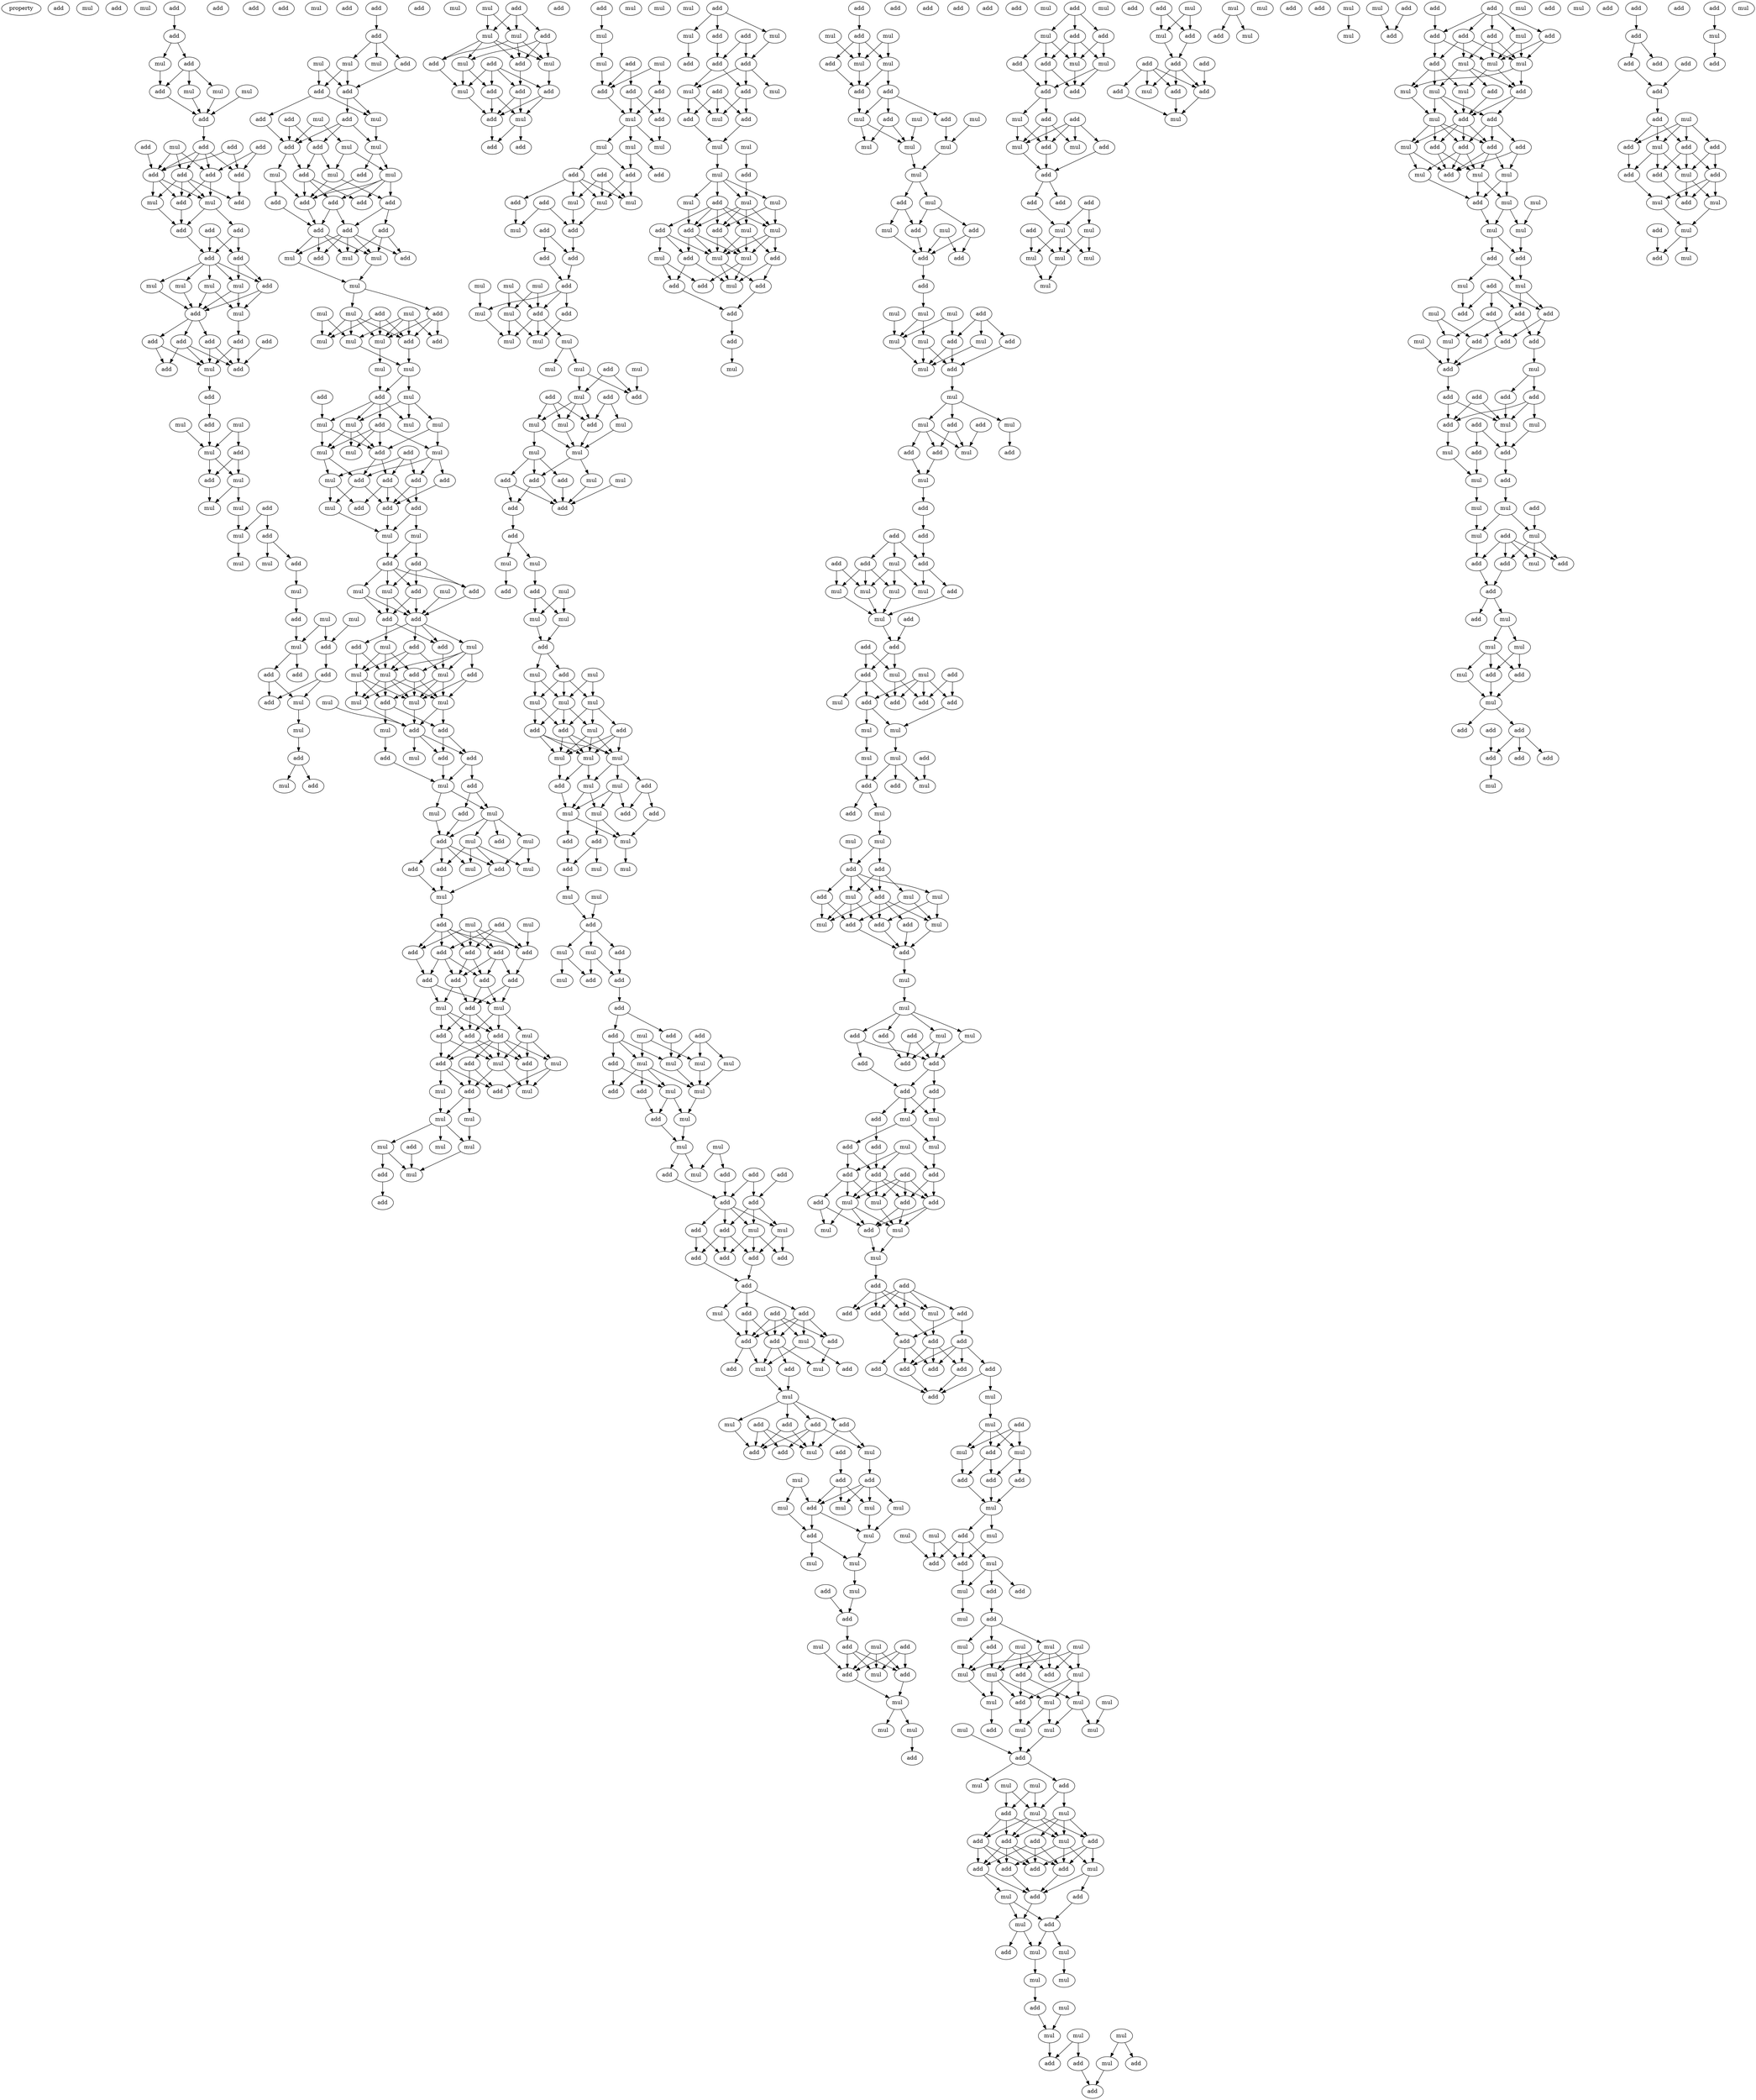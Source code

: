 digraph {
    node [fontcolor=black]
    property [mul=2,lf=1.1]
    0 [ label = add ];
    1 [ label = mul ];
    2 [ label = add ];
    3 [ label = mul ];
    4 [ label = add ];
    5 [ label = add ];
    6 [ label = mul ];
    7 [ label = add ];
    8 [ label = mul ];
    9 [ label = mul ];
    10 [ label = add ];
    11 [ label = mul ];
    12 [ label = add ];
    13 [ label = add ];
    14 [ label = add ];
    15 [ label = add ];
    16 [ label = mul ];
    17 [ label = add ];
    18 [ label = add ];
    19 [ label = add ];
    20 [ label = add ];
    21 [ label = add ];
    22 [ label = add ];
    23 [ label = mul ];
    24 [ label = add ];
    25 [ label = add ];
    26 [ label = mul ];
    27 [ label = add ];
    28 [ label = add ];
    29 [ label = add ];
    30 [ label = add ];
    31 [ label = add ];
    32 [ label = add ];
    33 [ label = mul ];
    34 [ label = mul ];
    35 [ label = mul ];
    36 [ label = add ];
    37 [ label = mul ];
    38 [ label = add ];
    39 [ label = mul ];
    40 [ label = add ];
    41 [ label = add ];
    42 [ label = add ];
    43 [ label = add ];
    44 [ label = add ];
    45 [ label = add ];
    46 [ label = mul ];
    47 [ label = add ];
    48 [ label = add ];
    49 [ label = mul ];
    50 [ label = add ];
    51 [ label = mul ];
    52 [ label = add ];
    53 [ label = add ];
    54 [ label = mul ];
    55 [ label = add ];
    56 [ label = mul ];
    57 [ label = mul ];
    58 [ label = mul ];
    59 [ label = add ];
    60 [ label = add ];
    61 [ label = mul ];
    62 [ label = mul ];
    63 [ label = add ];
    64 [ label = mul ];
    65 [ label = mul ];
    66 [ label = mul ];
    67 [ label = mul ];
    68 [ label = add ];
    69 [ label = add ];
    70 [ label = mul ];
    71 [ label = add ];
    72 [ label = add ];
    73 [ label = add ];
    74 [ label = add ];
    75 [ label = mul ];
    76 [ label = mul ];
    77 [ label = mul ];
    78 [ label = add ];
    79 [ label = add ];
    80 [ label = mul ];
    81 [ label = add ];
    82 [ label = add ];
    83 [ label = add ];
    84 [ label = add ];
    85 [ label = mul ];
    86 [ label = add ];
    87 [ label = mul ];
    88 [ label = mul ];
    89 [ label = add ];
    90 [ label = add ];
    91 [ label = add ];
    92 [ label = mul ];
    93 [ label = mul ];
    94 [ label = add ];
    95 [ label = add ];
    96 [ label = mul ];
    97 [ label = add ];
    98 [ label = mul ];
    99 [ label = add ];
    100 [ label = mul ];
    101 [ label = mul ];
    102 [ label = add ];
    103 [ label = mul ];
    104 [ label = add ];
    105 [ label = add ];
    106 [ label = add ];
    107 [ label = add ];
    108 [ label = add ];
    109 [ label = add ];
    110 [ label = add ];
    111 [ label = add ];
    112 [ label = add ];
    113 [ label = mul ];
    114 [ label = add ];
    115 [ label = mul ];
    116 [ label = add ];
    117 [ label = mul ];
    118 [ label = mul ];
    119 [ label = add ];
    120 [ label = mul ];
    121 [ label = mul ];
    122 [ label = add ];
    123 [ label = mul ];
    124 [ label = mul ];
    125 [ label = mul ];
    126 [ label = add ];
    127 [ label = mul ];
    128 [ label = add ];
    129 [ label = mul ];
    130 [ label = mul ];
    131 [ label = mul ];
    132 [ label = add ];
    133 [ label = add ];
    134 [ label = mul ];
    135 [ label = add ];
    136 [ label = mul ];
    137 [ label = mul ];
    138 [ label = mul ];
    139 [ label = mul ];
    140 [ label = add ];
    141 [ label = mul ];
    142 [ label = add ];
    143 [ label = mul ];
    144 [ label = add ];
    145 [ label = add ];
    146 [ label = add ];
    147 [ label = add ];
    148 [ label = mul ];
    149 [ label = add ];
    150 [ label = add ];
    151 [ label = mul ];
    152 [ label = add ];
    153 [ label = mul ];
    154 [ label = mul ];
    155 [ label = add ];
    156 [ label = add ];
    157 [ label = mul ];
    158 [ label = mul ];
    159 [ label = add ];
    160 [ label = add ];
    161 [ label = mul ];
    162 [ label = add ];
    163 [ label = add ];
    164 [ label = mul ];
    165 [ label = add ];
    166 [ label = mul ];
    167 [ label = add ];
    168 [ label = add ];
    169 [ label = mul ];
    170 [ label = mul ];
    171 [ label = add ];
    172 [ label = add ];
    173 [ label = mul ];
    174 [ label = mul ];
    175 [ label = mul ];
    176 [ label = mul ];
    177 [ label = add ];
    178 [ label = mul ];
    179 [ label = mul ];
    180 [ label = add ];
    181 [ label = add ];
    182 [ label = add ];
    183 [ label = mul ];
    184 [ label = add ];
    185 [ label = add ];
    186 [ label = mul ];
    187 [ label = add ];
    188 [ label = add ];
    189 [ label = mul ];
    190 [ label = mul ];
    191 [ label = mul ];
    192 [ label = add ];
    193 [ label = add ];
    194 [ label = mul ];
    195 [ label = add ];
    196 [ label = mul ];
    197 [ label = add ];
    198 [ label = mul ];
    199 [ label = add ];
    200 [ label = mul ];
    201 [ label = mul ];
    202 [ label = add ];
    203 [ label = add ];
    204 [ label = mul ];
    205 [ label = add ];
    206 [ label = add ];
    207 [ label = add ];
    208 [ label = add ];
    209 [ label = add ];
    210 [ label = add ];
    211 [ label = add ];
    212 [ label = add ];
    213 [ label = add ];
    214 [ label = mul ];
    215 [ label = add ];
    216 [ label = mul ];
    217 [ label = add ];
    218 [ label = add ];
    219 [ label = add ];
    220 [ label = mul ];
    221 [ label = mul ];
    222 [ label = mul ];
    223 [ label = add ];
    224 [ label = add ];
    225 [ label = add ];
    226 [ label = mul ];
    227 [ label = add ];
    228 [ label = mul ];
    229 [ label = add ];
    230 [ label = mul ];
    231 [ label = mul ];
    232 [ label = mul ];
    233 [ label = add ];
    234 [ label = mul ];
    235 [ label = mul ];
    236 [ label = mul ];
    237 [ label = add ];
    238 [ label = add ];
    239 [ label = mul ];
    240 [ label = mul ];
    241 [ label = add ];
    242 [ label = add ];
    243 [ label = mul ];
    244 [ label = add ];
    245 [ label = mul ];
    246 [ label = add ];
    247 [ label = add ];
    248 [ label = add ];
    249 [ label = mul ];
    250 [ label = mul ];
    251 [ label = add ];
    252 [ label = add ];
    253 [ label = add ];
    254 [ label = mul ];
    255 [ label = mul ];
    256 [ label = add ];
    257 [ label = add ];
    258 [ label = add ];
    259 [ label = add ];
    260 [ label = mul ];
    261 [ label = add ];
    262 [ label = mul ];
    263 [ label = mul ];
    264 [ label = add ];
    265 [ label = add ];
    266 [ label = add ];
    267 [ label = mul ];
    268 [ label = add ];
    269 [ label = mul ];
    270 [ label = mul ];
    271 [ label = mul ];
    272 [ label = add ];
    273 [ label = add ];
    274 [ label = add ];
    275 [ label = add ];
    276 [ label = mul ];
    277 [ label = add ];
    278 [ label = add ];
    279 [ label = mul ];
    280 [ label = mul ];
    281 [ label = add ];
    282 [ label = add ];
    283 [ label = mul ];
    284 [ label = add ];
    285 [ label = add ];
    286 [ label = mul ];
    287 [ label = mul ];
    288 [ label = mul ];
    289 [ label = add ];
    290 [ label = mul ];
    291 [ label = mul ];
    292 [ label = add ];
    293 [ label = add ];
    294 [ label = mul ];
    295 [ label = mul ];
    296 [ label = mul ];
    297 [ label = mul ];
    298 [ label = add ];
    299 [ label = mul ];
    300 [ label = mul ];
    301 [ label = mul ];
    302 [ label = add ];
    303 [ label = add ];
    304 [ label = add ];
    305 [ label = mul ];
    306 [ label = add ];
    307 [ label = mul ];
    308 [ label = mul ];
    309 [ label = mul ];
    310 [ label = mul ];
    311 [ label = add ];
    312 [ label = mul ];
    313 [ label = mul ];
    314 [ label = add ];
    315 [ label = add ];
    316 [ label = add ];
    317 [ label = add ];
    318 [ label = add ];
    319 [ label = mul ];
    320 [ label = mul ];
    321 [ label = mul ];
    322 [ label = mul ];
    323 [ label = add ];
    324 [ label = add ];
    325 [ label = mul ];
    326 [ label = mul ];
    327 [ label = add ];
    328 [ label = add ];
    329 [ label = mul ];
    330 [ label = mul ];
    331 [ label = mul ];
    332 [ label = mul ];
    333 [ label = mul ];
    334 [ label = add ];
    335 [ label = add ];
    336 [ label = mul ];
    337 [ label = add ];
    338 [ label = mul ];
    339 [ label = mul ];
    340 [ label = mul ];
    341 [ label = add ];
    342 [ label = mul ];
    343 [ label = mul ];
    344 [ label = add ];
    345 [ label = mul ];
    346 [ label = add ];
    347 [ label = add ];
    348 [ label = mul ];
    349 [ label = add ];
    350 [ label = add ];
    351 [ label = mul ];
    352 [ label = mul ];
    353 [ label = add ];
    354 [ label = mul ];
    355 [ label = mul ];
    356 [ label = mul ];
    357 [ label = add ];
    358 [ label = mul ];
    359 [ label = add ];
    360 [ label = mul ];
    361 [ label = add ];
    362 [ label = add ];
    363 [ label = mul ];
    364 [ label = add ];
    365 [ label = mul ];
    366 [ label = add ];
    367 [ label = add ];
    368 [ label = add ];
    369 [ label = mul ];
    370 [ label = add ];
    371 [ label = mul ];
    372 [ label = mul ];
    373 [ label = mul ];
    374 [ label = add ];
    375 [ label = mul ];
    376 [ label = mul ];
    377 [ label = add ];
    378 [ label = add ];
    379 [ label = mul ];
    380 [ label = mul ];
    381 [ label = mul ];
    382 [ label = add ];
    383 [ label = mul ];
    384 [ label = add ];
    385 [ label = add ];
    386 [ label = add ];
    387 [ label = add ];
    388 [ label = add ];
    389 [ label = add ];
    390 [ label = mul ];
    391 [ label = mul ];
    392 [ label = add ];
    393 [ label = add ];
    394 [ label = add ];
    395 [ label = add ];
    396 [ label = add ];
    397 [ label = add ];
    398 [ label = add ];
    399 [ label = add ];
    400 [ label = mul ];
    401 [ label = add ];
    402 [ label = mul ];
    403 [ label = add ];
    404 [ label = add ];
    405 [ label = add ];
    406 [ label = add ];
    407 [ label = add ];
    408 [ label = mul ];
    409 [ label = mul ];
    410 [ label = add ];
    411 [ label = mul ];
    412 [ label = mul ];
    413 [ label = add ];
    414 [ label = add ];
    415 [ label = add ];
    416 [ label = add ];
    417 [ label = add ];
    418 [ label = mul ];
    419 [ label = mul ];
    420 [ label = add ];
    421 [ label = add ];
    422 [ label = add ];
    423 [ label = add ];
    424 [ label = mul ];
    425 [ label = mul ];
    426 [ label = mul ];
    427 [ label = add ];
    428 [ label = mul ];
    429 [ label = mul ];
    430 [ label = add ];
    431 [ label = mul ];
    432 [ label = mul ];
    433 [ label = mul ];
    434 [ label = add ];
    435 [ label = mul ];
    436 [ label = mul ];
    437 [ label = add ];
    438 [ label = mul ];
    439 [ label = mul ];
    440 [ label = add ];
    441 [ label = add ];
    442 [ label = add ];
    443 [ label = mul ];
    444 [ label = add ];
    445 [ label = mul ];
    446 [ label = mul ];
    447 [ label = mul ];
    448 [ label = mul ];
    449 [ label = add ];
    450 [ label = add ];
    451 [ label = add ];
    452 [ label = mul ];
    453 [ label = mul ];
    454 [ label = add ];
    455 [ label = add ];
    456 [ label = add ];
    457 [ label = add ];
    458 [ label = mul ];
    459 [ label = add ];
    460 [ label = add ];
    461 [ label = mul ];
    462 [ label = mul ];
    463 [ label = add ];
    464 [ label = add ];
    465 [ label = mul ];
    466 [ label = mul ];
    467 [ label = mul ];
    468 [ label = add ];
    469 [ label = mul ];
    470 [ label = add ];
    471 [ label = mul ];
    472 [ label = mul ];
    473 [ label = add ];
    474 [ label = add ];
    475 [ label = add ];
    476 [ label = mul ];
    477 [ label = mul ];
    478 [ label = add ];
    479 [ label = add ];
    480 [ label = mul ];
    481 [ label = mul ];
    482 [ label = mul ];
    483 [ label = add ];
    484 [ label = add ];
    485 [ label = add ];
    486 [ label = mul ];
    487 [ label = add ];
    488 [ label = add ];
    489 [ label = add ];
    490 [ label = mul ];
    491 [ label = mul ];
    492 [ label = add ];
    493 [ label = mul ];
    494 [ label = mul ];
    495 [ label = add ];
    496 [ label = mul ];
    497 [ label = add ];
    498 [ label = add ];
    499 [ label = mul ];
    500 [ label = add ];
    501 [ label = mul ];
    502 [ label = add ];
    503 [ label = mul ];
    504 [ label = mul ];
    505 [ label = mul ];
    506 [ label = mul ];
    507 [ label = mul ];
    508 [ label = add ];
    509 [ label = mul ];
    510 [ label = add ];
    511 [ label = mul ];
    512 [ label = mul ];
    513 [ label = add ];
    514 [ label = add ];
    515 [ label = add ];
    516 [ label = add ];
    517 [ label = mul ];
    518 [ label = mul ];
    519 [ label = add ];
    520 [ label = mul ];
    521 [ label = add ];
    522 [ label = mul ];
    523 [ label = add ];
    524 [ label = mul ];
    525 [ label = mul ];
    526 [ label = add ];
    527 [ label = mul ];
    528 [ label = mul ];
    529 [ label = add ];
    530 [ label = mul ];
    531 [ label = mul ];
    532 [ label = add ];
    533 [ label = mul ];
    534 [ label = add ];
    535 [ label = add ];
    536 [ label = add ];
    537 [ label = mul ];
    538 [ label = add ];
    539 [ label = add ];
    540 [ label = add ];
    541 [ label = add ];
    542 [ label = add ];
    543 [ label = add ];
    544 [ label = mul ];
    545 [ label = add ];
    546 [ label = mul ];
    547 [ label = mul ];
    548 [ label = mul ];
    549 [ label = mul ];
    550 [ label = add ];
    551 [ label = mul ];
    552 [ label = add ];
    553 [ label = add ];
    554 [ label = add ];
    555 [ label = mul ];
    556 [ label = add ];
    557 [ label = mul ];
    558 [ label = mul ];
    559 [ label = add ];
    560 [ label = add ];
    561 [ label = add ];
    562 [ label = add ];
    563 [ label = mul ];
    564 [ label = mul ];
    565 [ label = add ];
    566 [ label = mul ];
    567 [ label = mul ];
    568 [ label = add ];
    569 [ label = add ];
    570 [ label = mul ];
    571 [ label = add ];
    572 [ label = add ];
    573 [ label = mul ];
    574 [ label = mul ];
    575 [ label = mul ];
    576 [ label = add ];
    577 [ label = add ];
    578 [ label = mul ];
    579 [ label = add ];
    580 [ label = add ];
    581 [ label = mul ];
    582 [ label = mul ];
    583 [ label = add ];
    584 [ label = add ];
    585 [ label = mul ];
    586 [ label = mul ];
    587 [ label = add ];
    588 [ label = add ];
    589 [ label = mul ];
    590 [ label = add ];
    591 [ label = mul ];
    592 [ label = add ];
    593 [ label = mul ];
    594 [ label = add ];
    595 [ label = add ];
    596 [ label = mul ];
    597 [ label = add ];
    598 [ label = add ];
    599 [ label = add ];
    600 [ label = add ];
    601 [ label = add ];
    602 [ label = add ];
    603 [ label = mul ];
    604 [ label = mul ];
    605 [ label = add ];
    606 [ label = mul ];
    607 [ label = add ];
    608 [ label = mul ];
    609 [ label = add ];
    610 [ label = add ];
    611 [ label = add ];
    612 [ label = add ];
    613 [ label = add ];
    614 [ label = add ];
    615 [ label = mul ];
    616 [ label = add ];
    617 [ label = mul ];
    618 [ label = mul ];
    619 [ label = mul ];
    620 [ label = add ];
    621 [ label = add ];
    622 [ label = add ];
    623 [ label = add ];
    624 [ label = mul ];
    625 [ label = add ];
    626 [ label = add ];
    627 [ label = add ];
    628 [ label = mul ];
    629 [ label = add ];
    630 [ label = add ];
    631 [ label = add ];
    632 [ label = add ];
    633 [ label = add ];
    634 [ label = add ];
    635 [ label = add ];
    636 [ label = add ];
    637 [ label = add ];
    638 [ label = add ];
    639 [ label = add ];
    640 [ label = mul ];
    641 [ label = add ];
    642 [ label = add ];
    643 [ label = mul ];
    644 [ label = add ];
    645 [ label = mul ];
    646 [ label = mul ];
    647 [ label = add ];
    648 [ label = add ];
    649 [ label = add ];
    650 [ label = mul ];
    651 [ label = mul ];
    652 [ label = mul ];
    653 [ label = add ];
    654 [ label = mul ];
    655 [ label = mul ];
    656 [ label = add ];
    657 [ label = add ];
    658 [ label = add ];
    659 [ label = add ];
    660 [ label = mul ];
    661 [ label = mul ];
    662 [ label = add ];
    663 [ label = mul ];
    664 [ label = mul ];
    665 [ label = mul ];
    666 [ label = mul ];
    667 [ label = add ];
    668 [ label = add ];
    669 [ label = mul ];
    670 [ label = mul ];
    671 [ label = mul ];
    672 [ label = add ];
    673 [ label = add ];
    674 [ label = mul ];
    675 [ label = mul ];
    676 [ label = mul ];
    677 [ label = mul ];
    678 [ label = mul ];
    679 [ label = mul ];
    680 [ label = add ];
    681 [ label = mul ];
    682 [ label = mul ];
    683 [ label = add ];
    684 [ label = mul ];
    685 [ label = mul ];
    686 [ label = mul ];
    687 [ label = add ];
    688 [ label = add ];
    689 [ label = mul ];
    690 [ label = mul ];
    691 [ label = add ];
    692 [ label = add ];
    693 [ label = add ];
    694 [ label = mul ];
    695 [ label = add ];
    696 [ label = add ];
    697 [ label = add ];
    698 [ label = add ];
    699 [ label = add ];
    700 [ label = mul ];
    701 [ label = add ];
    702 [ label = add ];
    703 [ label = mul ];
    704 [ label = add ];
    705 [ label = mul ];
    706 [ label = add ];
    707 [ label = mul ];
    708 [ label = mul ];
    709 [ label = mul ];
    710 [ label = mul ];
    711 [ label = mul ];
    712 [ label = mul ];
    713 [ label = add ];
    714 [ label = mul ];
    715 [ label = mul ];
    716 [ label = mul ];
    717 [ label = add ];
    718 [ label = add ];
    719 [ label = mul ];
    720 [ label = add ];
    721 [ label = add ];
    722 [ label = add ];
    723 [ label = add ];
    724 [ label = add ];
    725 [ label = mul ];
    726 [ label = add ];
    727 [ label = mul ];
    728 [ label = mul ];
    729 [ label = add ];
    730 [ label = add ];
    731 [ label = add ];
    732 [ label = add ];
    733 [ label = mul ];
    734 [ label = add ];
    735 [ label = add ];
    736 [ label = mul ];
    737 [ label = add ];
    738 [ label = mul ];
    739 [ label = add ];
    740 [ label = add ];
    741 [ label = add ];
    742 [ label = add ];
    743 [ label = mul ];
    744 [ label = add ];
    745 [ label = add ];
    746 [ label = mul ];
    747 [ label = mul ];
    748 [ label = mul ];
    749 [ label = mul ];
    750 [ label = mul ];
    751 [ label = mul ];
    752 [ label = add ];
    753 [ label = mul ];
    754 [ label = mul ];
    755 [ label = add ];
    756 [ label = add ];
    757 [ label = add ];
    758 [ label = add ];
    759 [ label = add ];
    760 [ label = add ];
    761 [ label = add ];
    762 [ label = mul ];
    763 [ label = mul ];
    764 [ label = mul ];
    765 [ label = add ];
    766 [ label = mul ];
    767 [ label = add ];
    768 [ label = mul ];
    769 [ label = add ];
    770 [ label = mul ];
    771 [ label = mul ];
    772 [ label = add ];
    773 [ label = mul ];
    774 [ label = add ];
    775 [ label = add ];
    776 [ label = add ];
    777 [ label = add ];
    778 [ label = add ];
    779 [ label = mul ];
    780 [ label = add ];
    781 [ label = add ];
    782 [ label = mul ];
    783 [ label = add ];
    784 [ label = mul ];
    785 [ label = mul ];
    786 [ label = mul ];
    787 [ label = add ];
    788 [ label = add ];
    789 [ label = mul ];
    790 [ label = mul ];
    791 [ label = add ];
    792 [ label = mul ];
    793 [ label = add ];
    794 [ label = add ];
    795 [ label = add ];
    796 [ label = add ];
    797 [ label = add ];
    798 [ label = mul ];
    799 [ label = mul ];
    800 [ label = mul ];
    801 [ label = add ];
    802 [ label = mul ];
    803 [ label = mul ];
    804 [ label = add ];
    805 [ label = mul ];
    806 [ label = mul ];
    807 [ label = mul ];
    808 [ label = add ];
    809 [ label = add ];
    810 [ label = mul ];
    811 [ label = add ];
    812 [ label = mul ];
    813 [ label = add ];
    814 [ label = add ];
    815 [ label = add ];
    816 [ label = add ];
    817 [ label = mul ];
    818 [ label = mul ];
    819 [ label = add ];
    820 [ label = add ];
    821 [ label = mul ];
    822 [ label = add ];
    823 [ label = mul ];
    824 [ label = add ];
    825 [ label = add ];
    826 [ label = add ];
    827 [ label = add ];
    828 [ label = add ];
    829 [ label = mul ];
    830 [ label = mul ];
    831 [ label = mul ];
    832 [ label = add ];
    833 [ label = add ];
    834 [ label = mul ];
    835 [ label = add ];
    836 [ label = add ];
    837 [ label = mul ];
    838 [ label = add ];
    839 [ label = add ];
    840 [ label = mul ];
    841 [ label = mul ];
    842 [ label = mul ];
    843 [ label = add ];
    844 [ label = mul ];
    845 [ label = add ];
    846 [ label = add ];
    847 [ label = mul ];
    848 [ label = add ];
    849 [ label = add ];
    850 [ label = add ];
    851 [ label = mul ];
    852 [ label = mul ];
    853 [ label = mul ];
    854 [ label = add ];
    855 [ label = mul ];
    856 [ label = add ];
    857 [ label = mul ];
    858 [ label = add ];
    859 [ label = add ];
    860 [ label = add ];
    861 [ label = mul ];
    862 [ label = add ];
    863 [ label = add ];
    864 [ label = add ];
    865 [ label = add ];
    866 [ label = mul ];
    867 [ label = add ];
    868 [ label = add ];
    869 [ label = add ];
    870 [ label = add ];
    871 [ label = add ];
    872 [ label = add ];
    873 [ label = add ];
    874 [ label = add ];
    875 [ label = add ];
    876 [ label = mul ];
    877 [ label = add ];
    878 [ label = add ];
    879 [ label = mul ];
    880 [ label = add ];
    881 [ label = add ];
    882 [ label = mul ];
    883 [ label = add ];
    884 [ label = add ];
    885 [ label = mul ];
    886 [ label = add ];
    887 [ label = mul ];
    888 [ label = mul ];
    889 [ label = add ];
    890 [ label = add ];
    891 [ label = add ];
    892 [ label = mul ];
    893 [ label = mul ];
    894 [ label = add ];
    895 [ label = mul ];
    4 -> 5 [ name = 0 ];
    5 -> 6 [ name = 1 ];
    5 -> 7 [ name = 2 ];
    6 -> 10 [ name = 3 ];
    7 -> 8 [ name = 4 ];
    7 -> 9 [ name = 5 ];
    7 -> 10 [ name = 6 ];
    8 -> 13 [ name = 7 ];
    9 -> 13 [ name = 8 ];
    10 -> 13 [ name = 9 ];
    11 -> 13 [ name = 10 ];
    13 -> 15 [ name = 11 ];
    14 -> 19 [ name = 12 ];
    15 -> 19 [ name = 13 ];
    15 -> 20 [ name = 14 ];
    15 -> 21 [ name = 15 ];
    15 -> 22 [ name = 16 ];
    16 -> 19 [ name = 17 ];
    16 -> 21 [ name = 18 ];
    16 -> 22 [ name = 19 ];
    17 -> 19 [ name = 20 ];
    17 -> 20 [ name = 21 ];
    18 -> 20 [ name = 22 ];
    18 -> 22 [ name = 23 ];
    19 -> 23 [ name = 24 ];
    19 -> 25 [ name = 25 ];
    19 -> 26 [ name = 26 ];
    20 -> 24 [ name = 27 ];
    21 -> 23 [ name = 28 ];
    21 -> 24 [ name = 29 ];
    21 -> 25 [ name = 30 ];
    21 -> 26 [ name = 31 ];
    22 -> 23 [ name = 32 ];
    22 -> 25 [ name = 33 ];
    23 -> 29 [ name = 34 ];
    23 -> 30 [ name = 35 ];
    25 -> 29 [ name = 36 ];
    26 -> 29 [ name = 37 ];
    27 -> 31 [ name = 38 ];
    27 -> 32 [ name = 39 ];
    29 -> 31 [ name = 40 ];
    30 -> 31 [ name = 41 ];
    30 -> 32 [ name = 42 ];
    31 -> 33 [ name = 43 ];
    31 -> 34 [ name = 44 ];
    31 -> 35 [ name = 45 ];
    31 -> 36 [ name = 46 ];
    31 -> 37 [ name = 47 ];
    32 -> 35 [ name = 48 ];
    32 -> 36 [ name = 49 ];
    33 -> 38 [ name = 50 ];
    34 -> 38 [ name = 51 ];
    35 -> 38 [ name = 52 ];
    35 -> 39 [ name = 53 ];
    36 -> 38 [ name = 54 ];
    36 -> 39 [ name = 55 ];
    37 -> 38 [ name = 56 ];
    37 -> 39 [ name = 57 ];
    38 -> 42 [ name = 58 ];
    38 -> 43 [ name = 59 ];
    38 -> 44 [ name = 60 ];
    39 -> 40 [ name = 61 ];
    40 -> 45 [ name = 62 ];
    40 -> 46 [ name = 63 ];
    41 -> 45 [ name = 64 ];
    42 -> 46 [ name = 65 ];
    42 -> 47 [ name = 66 ];
    43 -> 45 [ name = 67 ];
    43 -> 46 [ name = 68 ];
    44 -> 45 [ name = 69 ];
    44 -> 46 [ name = 70 ];
    44 -> 47 [ name = 71 ];
    46 -> 48 [ name = 72 ];
    48 -> 50 [ name = 73 ];
    49 -> 54 [ name = 74 ];
    50 -> 54 [ name = 75 ];
    51 -> 53 [ name = 76 ];
    51 -> 54 [ name = 77 ];
    53 -> 55 [ name = 78 ];
    53 -> 56 [ name = 79 ];
    54 -> 55 [ name = 80 ];
    54 -> 56 [ name = 81 ];
    55 -> 58 [ name = 82 ];
    56 -> 57 [ name = 83 ];
    56 -> 58 [ name = 84 ];
    57 -> 61 [ name = 85 ];
    59 -> 60 [ name = 86 ];
    59 -> 61 [ name = 87 ];
    60 -> 63 [ name = 88 ];
    60 -> 64 [ name = 89 ];
    61 -> 62 [ name = 90 ];
    63 -> 65 [ name = 91 ];
    65 -> 68 [ name = 92 ];
    66 -> 69 [ name = 93 ];
    67 -> 69 [ name = 94 ];
    67 -> 70 [ name = 95 ];
    68 -> 70 [ name = 96 ];
    69 -> 71 [ name = 97 ];
    70 -> 72 [ name = 98 ];
    70 -> 73 [ name = 99 ];
    71 -> 74 [ name = 100 ];
    71 -> 75 [ name = 101 ];
    73 -> 74 [ name = 102 ];
    73 -> 75 [ name = 103 ];
    75 -> 77 [ name = 104 ];
    77 -> 78 [ name = 105 ];
    78 -> 80 [ name = 106 ];
    78 -> 81 [ name = 107 ];
    82 -> 84 [ name = 108 ];
    84 -> 85 [ name = 109 ];
    84 -> 86 [ name = 110 ];
    84 -> 88 [ name = 111 ];
    85 -> 89 [ name = 112 ];
    85 -> 90 [ name = 113 ];
    86 -> 89 [ name = 114 ];
    87 -> 89 [ name = 115 ];
    87 -> 90 [ name = 116 ];
    89 -> 93 [ name = 117 ];
    89 -> 95 [ name = 118 ];
    90 -> 91 [ name = 119 ];
    90 -> 93 [ name = 120 ];
    91 -> 97 [ name = 121 ];
    92 -> 97 [ name = 122 ];
    92 -> 98 [ name = 123 ];
    93 -> 96 [ name = 124 ];
    94 -> 97 [ name = 125 ];
    94 -> 99 [ name = 126 ];
    95 -> 96 [ name = 127 ];
    95 -> 97 [ name = 128 ];
    95 -> 99 [ name = 129 ];
    96 -> 102 [ name = 130 ];
    96 -> 103 [ name = 131 ];
    97 -> 101 [ name = 132 ];
    97 -> 104 [ name = 133 ];
    98 -> 100 [ name = 134 ];
    98 -> 103 [ name = 135 ];
    99 -> 100 [ name = 136 ];
    99 -> 104 [ name = 137 ];
    100 -> 105 [ name = 138 ];
    100 -> 109 [ name = 139 ];
    101 -> 105 [ name = 140 ];
    101 -> 108 [ name = 141 ];
    102 -> 105 [ name = 142 ];
    103 -> 105 [ name = 143 ];
    103 -> 106 [ name = 144 ];
    103 -> 107 [ name = 145 ];
    103 -> 109 [ name = 146 ];
    104 -> 105 [ name = 147 ];
    104 -> 106 [ name = 148 ];
    104 -> 107 [ name = 149 ];
    105 -> 110 [ name = 150 ];
    106 -> 110 [ name = 151 ];
    106 -> 111 [ name = 152 ];
    108 -> 110 [ name = 153 ];
    109 -> 111 [ name = 154 ];
    109 -> 112 [ name = 155 ];
    110 -> 113 [ name = 156 ];
    110 -> 114 [ name = 157 ];
    110 -> 115 [ name = 158 ];
    110 -> 117 [ name = 159 ];
    111 -> 113 [ name = 160 ];
    111 -> 114 [ name = 161 ];
    111 -> 115 [ name = 162 ];
    111 -> 116 [ name = 163 ];
    111 -> 117 [ name = 164 ];
    112 -> 113 [ name = 165 ];
    112 -> 115 [ name = 166 ];
    112 -> 116 [ name = 167 ];
    115 -> 118 [ name = 168 ];
    117 -> 118 [ name = 169 ];
    118 -> 119 [ name = 170 ];
    118 -> 121 [ name = 171 ];
    119 -> 124 [ name = 172 ];
    119 -> 126 [ name = 173 ];
    119 -> 128 [ name = 174 ];
    120 -> 124 [ name = 175 ];
    120 -> 126 [ name = 176 ];
    120 -> 127 [ name = 177 ];
    120 -> 128 [ name = 178 ];
    121 -> 124 [ name = 179 ];
    121 -> 125 [ name = 180 ];
    121 -> 126 [ name = 181 ];
    121 -> 127 [ name = 182 ];
    122 -> 124 [ name = 183 ];
    122 -> 125 [ name = 184 ];
    122 -> 126 [ name = 185 ];
    123 -> 125 [ name = 186 ];
    123 -> 127 [ name = 187 ];
    124 -> 130 [ name = 188 ];
    126 -> 129 [ name = 189 ];
    127 -> 129 [ name = 190 ];
    129 -> 131 [ name = 191 ];
    129 -> 132 [ name = 192 ];
    130 -> 132 [ name = 193 ];
    131 -> 134 [ name = 194 ];
    131 -> 136 [ name = 195 ];
    131 -> 137 [ name = 196 ];
    132 -> 134 [ name = 197 ];
    132 -> 135 [ name = 198 ];
    132 -> 136 [ name = 199 ];
    132 -> 138 [ name = 200 ];
    133 -> 138 [ name = 201 ];
    134 -> 139 [ name = 202 ];
    134 -> 140 [ name = 203 ];
    134 -> 141 [ name = 204 ];
    135 -> 139 [ name = 205 ];
    135 -> 140 [ name = 206 ];
    135 -> 141 [ name = 207 ];
    135 -> 143 [ name = 208 ];
    137 -> 140 [ name = 209 ];
    137 -> 143 [ name = 210 ];
    138 -> 140 [ name = 211 ];
    138 -> 141 [ name = 212 ];
    140 -> 145 [ name = 213 ];
    140 -> 147 [ name = 214 ];
    141 -> 145 [ name = 215 ];
    141 -> 148 [ name = 216 ];
    142 -> 144 [ name = 217 ];
    142 -> 147 [ name = 218 ];
    142 -> 148 [ name = 219 ];
    143 -> 144 [ name = 220 ];
    143 -> 145 [ name = 221 ];
    143 -> 146 [ name = 222 ];
    144 -> 149 [ name = 223 ];
    144 -> 150 [ name = 224 ];
    145 -> 150 [ name = 225 ];
    145 -> 151 [ name = 226 ];
    146 -> 150 [ name = 227 ];
    147 -> 149 [ name = 228 ];
    147 -> 150 [ name = 229 ];
    147 -> 152 [ name = 230 ];
    148 -> 151 [ name = 231 ];
    148 -> 152 [ name = 232 ];
    149 -> 153 [ name = 233 ];
    149 -> 154 [ name = 234 ];
    150 -> 154 [ name = 235 ];
    151 -> 154 [ name = 236 ];
    153 -> 155 [ name = 237 ];
    153 -> 156 [ name = 238 ];
    154 -> 156 [ name = 239 ];
    155 -> 159 [ name = 240 ];
    155 -> 160 [ name = 241 ];
    155 -> 161 [ name = 242 ];
    156 -> 158 [ name = 243 ];
    156 -> 159 [ name = 244 ];
    156 -> 160 [ name = 245 ];
    156 -> 161 [ name = 246 ];
    157 -> 162 [ name = 247 ];
    158 -> 162 [ name = 248 ];
    158 -> 163 [ name = 249 ];
    159 -> 162 [ name = 250 ];
    160 -> 162 [ name = 251 ];
    160 -> 163 [ name = 252 ];
    161 -> 162 [ name = 253 ];
    161 -> 163 [ name = 254 ];
    162 -> 164 [ name = 255 ];
    162 -> 165 [ name = 256 ];
    162 -> 167 [ name = 257 ];
    162 -> 168 [ name = 258 ];
    163 -> 166 [ name = 259 ];
    163 -> 168 [ name = 260 ];
    164 -> 170 [ name = 261 ];
    164 -> 171 [ name = 262 ];
    164 -> 172 [ name = 263 ];
    164 -> 173 [ name = 264 ];
    165 -> 169 [ name = 265 ];
    165 -> 170 [ name = 266 ];
    165 -> 173 [ name = 267 ];
    166 -> 169 [ name = 268 ];
    166 -> 171 [ name = 269 ];
    166 -> 173 [ name = 270 ];
    167 -> 169 [ name = 271 ];
    167 -> 173 [ name = 272 ];
    168 -> 170 [ name = 273 ];
    169 -> 175 [ name = 274 ];
    169 -> 176 [ name = 275 ];
    169 -> 177 [ name = 276 ];
    170 -> 175 [ name = 277 ];
    170 -> 177 [ name = 278 ];
    170 -> 178 [ name = 279 ];
    171 -> 175 [ name = 280 ];
    171 -> 176 [ name = 281 ];
    171 -> 178 [ name = 282 ];
    172 -> 175 [ name = 283 ];
    172 -> 178 [ name = 284 ];
    173 -> 175 [ name = 285 ];
    173 -> 176 [ name = 286 ];
    173 -> 177 [ name = 287 ];
    173 -> 178 [ name = 288 ];
    174 -> 180 [ name = 289 ];
    175 -> 180 [ name = 290 ];
    176 -> 180 [ name = 291 ];
    177 -> 179 [ name = 292 ];
    177 -> 181 [ name = 293 ];
    178 -> 180 [ name = 294 ];
    178 -> 181 [ name = 295 ];
    179 -> 185 [ name = 296 ];
    180 -> 182 [ name = 297 ];
    180 -> 183 [ name = 298 ];
    180 -> 184 [ name = 299 ];
    181 -> 182 [ name = 300 ];
    181 -> 184 [ name = 301 ];
    182 -> 186 [ name = 302 ];
    184 -> 186 [ name = 303 ];
    184 -> 187 [ name = 304 ];
    185 -> 186 [ name = 305 ];
    186 -> 189 [ name = 306 ];
    186 -> 190 [ name = 307 ];
    187 -> 188 [ name = 308 ];
    187 -> 189 [ name = 309 ];
    188 -> 192 [ name = 310 ];
    189 -> 191 [ name = 311 ];
    189 -> 192 [ name = 312 ];
    189 -> 193 [ name = 313 ];
    189 -> 194 [ name = 314 ];
    190 -> 192 [ name = 315 ];
    191 -> 198 [ name = 316 ];
    191 -> 199 [ name = 317 ];
    192 -> 195 [ name = 318 ];
    192 -> 196 [ name = 319 ];
    192 -> 197 [ name = 320 ];
    192 -> 199 [ name = 321 ];
    194 -> 195 [ name = 322 ];
    194 -> 196 [ name = 323 ];
    194 -> 198 [ name = 324 ];
    194 -> 199 [ name = 325 ];
    195 -> 200 [ name = 326 ];
    197 -> 200 [ name = 327 ];
    199 -> 200 [ name = 328 ];
    200 -> 202 [ name = 329 ];
    201 -> 209 [ name = 330 ];
    202 -> 205 [ name = 331 ];
    202 -> 206 [ name = 332 ];
    202 -> 207 [ name = 333 ];
    202 -> 208 [ name = 334 ];
    202 -> 209 [ name = 335 ];
    203 -> 205 [ name = 336 ];
    203 -> 207 [ name = 337 ];
    203 -> 209 [ name = 338 ];
    204 -> 205 [ name = 339 ];
    204 -> 206 [ name = 340 ];
    204 -> 208 [ name = 341 ];
    204 -> 209 [ name = 342 ];
    205 -> 211 [ name = 343 ];
    205 -> 213 [ name = 344 ];
    206 -> 210 [ name = 345 ];
    206 -> 211 [ name = 346 ];
    206 -> 213 [ name = 347 ];
    207 -> 211 [ name = 348 ];
    207 -> 212 [ name = 349 ];
    207 -> 213 [ name = 350 ];
    208 -> 212 [ name = 351 ];
    209 -> 210 [ name = 352 ];
    210 -> 214 [ name = 353 ];
    210 -> 215 [ name = 354 ];
    211 -> 215 [ name = 355 ];
    211 -> 216 [ name = 356 ];
    212 -> 214 [ name = 357 ];
    212 -> 216 [ name = 358 ];
    213 -> 214 [ name = 359 ];
    213 -> 215 [ name = 360 ];
    214 -> 217 [ name = 361 ];
    214 -> 219 [ name = 362 ];
    214 -> 220 [ name = 363 ];
    215 -> 217 [ name = 364 ];
    215 -> 218 [ name = 365 ];
    215 -> 219 [ name = 366 ];
    216 -> 217 [ name = 367 ];
    216 -> 218 [ name = 368 ];
    216 -> 219 [ name = 369 ];
    217 -> 221 [ name = 370 ];
    217 -> 223 [ name = 371 ];
    217 -> 225 [ name = 372 ];
    218 -> 221 [ name = 373 ];
    218 -> 225 [ name = 374 ];
    219 -> 221 [ name = 375 ];
    219 -> 222 [ name = 376 ];
    219 -> 223 [ name = 377 ];
    219 -> 224 [ name = 378 ];
    219 -> 225 [ name = 379 ];
    220 -> 221 [ name = 380 ];
    220 -> 222 [ name = 381 ];
    220 -> 223 [ name = 382 ];
    221 -> 226 [ name = 383 ];
    221 -> 227 [ name = 384 ];
    222 -> 226 [ name = 385 ];
    222 -> 229 [ name = 386 ];
    223 -> 226 [ name = 387 ];
    224 -> 227 [ name = 388 ];
    224 -> 229 [ name = 389 ];
    225 -> 227 [ name = 390 ];
    225 -> 228 [ name = 391 ];
    225 -> 229 [ name = 392 ];
    227 -> 230 [ name = 393 ];
    227 -> 231 [ name = 394 ];
    228 -> 230 [ name = 395 ];
    230 -> 232 [ name = 396 ];
    230 -> 234 [ name = 397 ];
    230 -> 235 [ name = 398 ];
    231 -> 235 [ name = 399 ];
    233 -> 236 [ name = 400 ];
    234 -> 236 [ name = 401 ];
    234 -> 237 [ name = 402 ];
    235 -> 236 [ name = 403 ];
    237 -> 238 [ name = 404 ];
    240 -> 243 [ name = 405 ];
    240 -> 245 [ name = 406 ];
    242 -> 243 [ name = 407 ];
    242 -> 244 [ name = 408 ];
    242 -> 245 [ name = 409 ];
    243 -> 246 [ name = 410 ];
    243 -> 247 [ name = 411 ];
    243 -> 250 [ name = 412 ];
    244 -> 247 [ name = 413 ];
    244 -> 249 [ name = 414 ];
    244 -> 250 [ name = 415 ];
    245 -> 246 [ name = 416 ];
    245 -> 247 [ name = 417 ];
    245 -> 249 [ name = 418 ];
    245 -> 250 [ name = 419 ];
    246 -> 254 [ name = 420 ];
    247 -> 251 [ name = 421 ];
    248 -> 251 [ name = 422 ];
    248 -> 252 [ name = 423 ];
    248 -> 253 [ name = 424 ];
    248 -> 254 [ name = 425 ];
    249 -> 253 [ name = 426 ];
    249 -> 254 [ name = 427 ];
    250 -> 252 [ name = 428 ];
    251 -> 255 [ name = 429 ];
    251 -> 256 [ name = 430 ];
    252 -> 255 [ name = 431 ];
    252 -> 256 [ name = 432 ];
    253 -> 255 [ name = 433 ];
    253 -> 256 [ name = 434 ];
    254 -> 256 [ name = 435 ];
    255 -> 257 [ name = 436 ];
    255 -> 258 [ name = 437 ];
    256 -> 257 [ name = 438 ];
    259 -> 260 [ name = 439 ];
    260 -> 263 [ name = 440 ];
    261 -> 264 [ name = 441 ];
    261 -> 265 [ name = 442 ];
    262 -> 265 [ name = 443 ];
    262 -> 266 [ name = 444 ];
    263 -> 265 [ name = 445 ];
    264 -> 267 [ name = 446 ];
    264 -> 268 [ name = 447 ];
    265 -> 267 [ name = 448 ];
    266 -> 267 [ name = 449 ];
    266 -> 268 [ name = 450 ];
    267 -> 269 [ name = 451 ];
    267 -> 270 [ name = 452 ];
    267 -> 271 [ name = 453 ];
    268 -> 270 [ name = 454 ];
    269 -> 273 [ name = 455 ];
    269 -> 275 [ name = 456 ];
    271 -> 274 [ name = 457 ];
    271 -> 275 [ name = 458 ];
    272 -> 276 [ name = 459 ];
    272 -> 279 [ name = 460 ];
    272 -> 280 [ name = 461 ];
    273 -> 276 [ name = 462 ];
    273 -> 277 [ name = 463 ];
    273 -> 279 [ name = 464 ];
    273 -> 280 [ name = 465 ];
    275 -> 276 [ name = 466 ];
    275 -> 279 [ name = 467 ];
    276 -> 281 [ name = 468 ];
    277 -> 283 [ name = 469 ];
    278 -> 281 [ name = 470 ];
    278 -> 283 [ name = 471 ];
    280 -> 281 [ name = 472 ];
    281 -> 284 [ name = 473 ];
    282 -> 284 [ name = 474 ];
    282 -> 285 [ name = 475 ];
    284 -> 289 [ name = 476 ];
    285 -> 289 [ name = 477 ];
    286 -> 291 [ name = 478 ];
    287 -> 290 [ name = 479 ];
    287 -> 292 [ name = 480 ];
    288 -> 290 [ name = 481 ];
    288 -> 292 [ name = 482 ];
    289 -> 291 [ name = 483 ];
    289 -> 292 [ name = 484 ];
    289 -> 293 [ name = 485 ];
    290 -> 294 [ name = 486 ];
    290 -> 295 [ name = 487 ];
    291 -> 295 [ name = 488 ];
    292 -> 294 [ name = 489 ];
    292 -> 295 [ name = 490 ];
    292 -> 296 [ name = 491 ];
    293 -> 294 [ name = 492 ];
    296 -> 297 [ name = 493 ];
    296 -> 299 [ name = 494 ];
    298 -> 301 [ name = 495 ];
    298 -> 304 [ name = 496 ];
    299 -> 301 [ name = 497 ];
    299 -> 304 [ name = 498 ];
    300 -> 304 [ name = 499 ];
    301 -> 305 [ name = 500 ];
    301 -> 306 [ name = 501 ];
    301 -> 308 [ name = 502 ];
    302 -> 306 [ name = 503 ];
    302 -> 307 [ name = 504 ];
    303 -> 305 [ name = 505 ];
    303 -> 306 [ name = 506 ];
    303 -> 308 [ name = 507 ];
    305 -> 309 [ name = 508 ];
    306 -> 309 [ name = 509 ];
    307 -> 309 [ name = 510 ];
    308 -> 309 [ name = 511 ];
    308 -> 310 [ name = 512 ];
    309 -> 311 [ name = 513 ];
    309 -> 312 [ name = 514 ];
    310 -> 311 [ name = 515 ];
    310 -> 314 [ name = 516 ];
    310 -> 315 [ name = 517 ];
    311 -> 316 [ name = 518 ];
    311 -> 317 [ name = 519 ];
    312 -> 316 [ name = 520 ];
    313 -> 316 [ name = 521 ];
    314 -> 316 [ name = 522 ];
    315 -> 316 [ name = 523 ];
    315 -> 317 [ name = 524 ];
    317 -> 318 [ name = 525 ];
    318 -> 319 [ name = 526 ];
    318 -> 321 [ name = 527 ];
    319 -> 324 [ name = 528 ];
    321 -> 323 [ name = 529 ];
    322 -> 325 [ name = 530 ];
    322 -> 326 [ name = 531 ];
    323 -> 325 [ name = 532 ];
    323 -> 326 [ name = 533 ];
    325 -> 327 [ name = 534 ];
    326 -> 327 [ name = 535 ];
    327 -> 328 [ name = 536 ];
    327 -> 329 [ name = 537 ];
    328 -> 331 [ name = 538 ];
    328 -> 332 [ name = 539 ];
    328 -> 333 [ name = 540 ];
    329 -> 332 [ name = 541 ];
    329 -> 333 [ name = 542 ];
    330 -> 331 [ name = 543 ];
    330 -> 333 [ name = 544 ];
    331 -> 334 [ name = 545 ];
    331 -> 335 [ name = 546 ];
    331 -> 336 [ name = 547 ];
    332 -> 335 [ name = 548 ];
    332 -> 337 [ name = 549 ];
    333 -> 335 [ name = 550 ];
    333 -> 336 [ name = 551 ];
    333 -> 337 [ name = 552 ];
    334 -> 338 [ name = 553 ];
    334 -> 339 [ name = 554 ];
    334 -> 340 [ name = 555 ];
    335 -> 338 [ name = 556 ];
    335 -> 339 [ name = 557 ];
    335 -> 340 [ name = 558 ];
    336 -> 338 [ name = 559 ];
    336 -> 339 [ name = 560 ];
    336 -> 340 [ name = 561 ];
    337 -> 338 [ name = 562 ];
    337 -> 339 [ name = 563 ];
    337 -> 340 [ name = 564 ];
    338 -> 342 [ name = 565 ];
    338 -> 343 [ name = 566 ];
    338 -> 344 [ name = 567 ];
    339 -> 341 [ name = 568 ];
    339 -> 343 [ name = 569 ];
    340 -> 341 [ name = 570 ];
    341 -> 348 [ name = 571 ];
    342 -> 345 [ name = 572 ];
    342 -> 346 [ name = 573 ];
    342 -> 348 [ name = 574 ];
    343 -> 345 [ name = 575 ];
    343 -> 348 [ name = 576 ];
    344 -> 346 [ name = 577 ];
    344 -> 347 [ name = 578 ];
    345 -> 349 [ name = 579 ];
    345 -> 351 [ name = 580 ];
    347 -> 351 [ name = 581 ];
    348 -> 350 [ name = 582 ];
    348 -> 351 [ name = 583 ];
    349 -> 353 [ name = 584 ];
    349 -> 354 [ name = 585 ];
    350 -> 353 [ name = 586 ];
    351 -> 352 [ name = 587 ];
    353 -> 355 [ name = 588 ];
    355 -> 357 [ name = 589 ];
    356 -> 357 [ name = 590 ];
    357 -> 358 [ name = 591 ];
    357 -> 359 [ name = 592 ];
    357 -> 360 [ name = 593 ];
    358 -> 361 [ name = 594 ];
    358 -> 362 [ name = 595 ];
    359 -> 362 [ name = 596 ];
    360 -> 361 [ name = 597 ];
    360 -> 363 [ name = 598 ];
    362 -> 364 [ name = 599 ];
    364 -> 366 [ name = 600 ];
    364 -> 368 [ name = 601 ];
    365 -> 371 [ name = 602 ];
    365 -> 373 [ name = 603 ];
    366 -> 369 [ name = 604 ];
    367 -> 369 [ name = 605 ];
    367 -> 371 [ name = 606 ];
    367 -> 372 [ name = 607 ];
    368 -> 369 [ name = 608 ];
    368 -> 370 [ name = 609 ];
    368 -> 373 [ name = 610 ];
    369 -> 376 [ name = 611 ];
    370 -> 375 [ name = 612 ];
    370 -> 377 [ name = 613 ];
    371 -> 376 [ name = 614 ];
    372 -> 376 [ name = 615 ];
    373 -> 374 [ name = 616 ];
    373 -> 375 [ name = 617 ];
    373 -> 376 [ name = 618 ];
    373 -> 377 [ name = 619 ];
    374 -> 378 [ name = 620 ];
    375 -> 378 [ name = 621 ];
    375 -> 379 [ name = 622 ];
    376 -> 379 [ name = 623 ];
    378 -> 380 [ name = 624 ];
    379 -> 380 [ name = 625 ];
    380 -> 382 [ name = 626 ];
    380 -> 383 [ name = 627 ];
    381 -> 383 [ name = 628 ];
    381 -> 385 [ name = 629 ];
    382 -> 388 [ name = 630 ];
    384 -> 387 [ name = 631 ];
    384 -> 388 [ name = 632 ];
    385 -> 388 [ name = 633 ];
    386 -> 387 [ name = 634 ];
    387 -> 390 [ name = 635 ];
    387 -> 391 [ name = 636 ];
    387 -> 392 [ name = 637 ];
    388 -> 389 [ name = 638 ];
    388 -> 390 [ name = 639 ];
    388 -> 391 [ name = 640 ];
    388 -> 392 [ name = 641 ];
    389 -> 394 [ name = 642 ];
    389 -> 395 [ name = 643 ];
    390 -> 393 [ name = 644 ];
    390 -> 394 [ name = 645 ];
    390 -> 396 [ name = 646 ];
    391 -> 393 [ name = 647 ];
    391 -> 396 [ name = 648 ];
    392 -> 393 [ name = 649 ];
    392 -> 394 [ name = 650 ];
    392 -> 395 [ name = 651 ];
    393 -> 397 [ name = 652 ];
    395 -> 397 [ name = 653 ];
    397 -> 398 [ name = 654 ];
    397 -> 399 [ name = 655 ];
    397 -> 400 [ name = 656 ];
    398 -> 402 [ name = 657 ];
    398 -> 403 [ name = 658 ];
    398 -> 404 [ name = 659 ];
    398 -> 405 [ name = 660 ];
    399 -> 403 [ name = 661 ];
    399 -> 405 [ name = 662 ];
    400 -> 403 [ name = 663 ];
    401 -> 402 [ name = 664 ];
    401 -> 403 [ name = 665 ];
    401 -> 404 [ name = 666 ];
    401 -> 405 [ name = 667 ];
    402 -> 407 [ name = 668 ];
    402 -> 408 [ name = 669 ];
    403 -> 408 [ name = 670 ];
    403 -> 410 [ name = 671 ];
    404 -> 409 [ name = 672 ];
    405 -> 406 [ name = 673 ];
    405 -> 408 [ name = 674 ];
    405 -> 409 [ name = 675 ];
    406 -> 411 [ name = 676 ];
    408 -> 411 [ name = 677 ];
    411 -> 412 [ name = 678 ];
    411 -> 413 [ name = 679 ];
    411 -> 415 [ name = 680 ];
    411 -> 416 [ name = 681 ];
    412 -> 420 [ name = 682 ];
    413 -> 417 [ name = 683 ];
    413 -> 418 [ name = 684 ];
    413 -> 419 [ name = 685 ];
    413 -> 420 [ name = 686 ];
    414 -> 417 [ name = 687 ];
    414 -> 418 [ name = 688 ];
    414 -> 420 [ name = 689 ];
    415 -> 418 [ name = 690 ];
    415 -> 420 [ name = 691 ];
    416 -> 418 [ name = 692 ];
    416 -> 419 [ name = 693 ];
    419 -> 423 [ name = 694 ];
    421 -> 422 [ name = 695 ];
    422 -> 426 [ name = 696 ];
    422 -> 427 [ name = 697 ];
    422 -> 429 [ name = 698 ];
    423 -> 426 [ name = 699 ];
    423 -> 427 [ name = 700 ];
    423 -> 428 [ name = 701 ];
    423 -> 429 [ name = 702 ];
    424 -> 425 [ name = 703 ];
    424 -> 427 [ name = 704 ];
    425 -> 430 [ name = 705 ];
    426 -> 431 [ name = 706 ];
    427 -> 430 [ name = 707 ];
    427 -> 431 [ name = 708 ];
    428 -> 431 [ name = 709 ];
    430 -> 432 [ name = 710 ];
    430 -> 433 [ name = 711 ];
    431 -> 433 [ name = 712 ];
    433 -> 436 [ name = 713 ];
    434 -> 437 [ name = 714 ];
    436 -> 437 [ name = 715 ];
    437 -> 441 [ name = 716 ];
    438 -> 442 [ name = 717 ];
    439 -> 442 [ name = 718 ];
    439 -> 443 [ name = 719 ];
    439 -> 444 [ name = 720 ];
    440 -> 442 [ name = 721 ];
    440 -> 443 [ name = 722 ];
    440 -> 444 [ name = 723 ];
    441 -> 442 [ name = 724 ];
    441 -> 443 [ name = 725 ];
    441 -> 444 [ name = 726 ];
    442 -> 446 [ name = 727 ];
    444 -> 446 [ name = 728 ];
    446 -> 447 [ name = 729 ];
    446 -> 448 [ name = 730 ];
    448 -> 449 [ name = 731 ];
    450 -> 451 [ name = 732 ];
    450 -> 452 [ name = 733 ];
    450 -> 453 [ name = 734 ];
    451 -> 456 [ name = 735 ];
    452 -> 455 [ name = 736 ];
    453 -> 457 [ name = 737 ];
    454 -> 456 [ name = 738 ];
    454 -> 457 [ name = 739 ];
    456 -> 458 [ name = 740 ];
    456 -> 459 [ name = 741 ];
    457 -> 458 [ name = 742 ];
    457 -> 459 [ name = 743 ];
    457 -> 461 [ name = 744 ];
    458 -> 462 [ name = 745 ];
    458 -> 463 [ name = 746 ];
    459 -> 462 [ name = 747 ];
    459 -> 464 [ name = 748 ];
    460 -> 462 [ name = 749 ];
    460 -> 463 [ name = 750 ];
    460 -> 464 [ name = 751 ];
    463 -> 466 [ name = 752 ];
    464 -> 466 [ name = 753 ];
    465 -> 468 [ name = 754 ];
    466 -> 467 [ name = 755 ];
    467 -> 469 [ name = 756 ];
    467 -> 470 [ name = 757 ];
    467 -> 471 [ name = 758 ];
    467 -> 472 [ name = 759 ];
    468 -> 471 [ name = 760 ];
    469 -> 474 [ name = 761 ];
    469 -> 477 [ name = 762 ];
    470 -> 473 [ name = 763 ];
    470 -> 474 [ name = 764 ];
    470 -> 475 [ name = 765 ];
    470 -> 476 [ name = 766 ];
    470 -> 477 [ name = 767 ];
    471 -> 473 [ name = 768 ];
    471 -> 474 [ name = 769 ];
    471 -> 476 [ name = 770 ];
    471 -> 477 [ name = 771 ];
    472 -> 473 [ name = 772 ];
    473 -> 478 [ name = 773 ];
    473 -> 480 [ name = 774 ];
    473 -> 482 [ name = 775 ];
    474 -> 480 [ name = 776 ];
    474 -> 482 [ name = 777 ];
    475 -> 478 [ name = 778 ];
    475 -> 480 [ name = 779 ];
    475 -> 481 [ name = 780 ];
    476 -> 479 [ name = 781 ];
    476 -> 480 [ name = 782 ];
    476 -> 482 [ name = 783 ];
    477 -> 479 [ name = 784 ];
    477 -> 480 [ name = 785 ];
    477 -> 482 [ name = 786 ];
    478 -> 483 [ name = 787 ];
    478 -> 486 [ name = 788 ];
    479 -> 485 [ name = 789 ];
    479 -> 486 [ name = 790 ];
    480 -> 485 [ name = 791 ];
    480 -> 486 [ name = 792 ];
    481 -> 483 [ name = 793 ];
    481 -> 484 [ name = 794 ];
    482 -> 484 [ name = 795 ];
    482 -> 486 [ name = 796 ];
    483 -> 487 [ name = 797 ];
    485 -> 487 [ name = 798 ];
    487 -> 488 [ name = 799 ];
    488 -> 490 [ name = 800 ];
    489 -> 492 [ name = 801 ];
    491 -> 494 [ name = 802 ];
    491 -> 496 [ name = 803 ];
    492 -> 494 [ name = 804 ];
    492 -> 495 [ name = 805 ];
    492 -> 496 [ name = 806 ];
    493 -> 494 [ name = 807 ];
    494 -> 497 [ name = 808 ];
    495 -> 497 [ name = 809 ];
    496 -> 497 [ name = 810 ];
    496 -> 498 [ name = 811 ];
    497 -> 503 [ name = 812 ];
    498 -> 500 [ name = 813 ];
    498 -> 502 [ name = 814 ];
    498 -> 503 [ name = 815 ];
    499 -> 504 [ name = 816 ];
    500 -> 504 [ name = 817 ];
    500 -> 505 [ name = 818 ];
    501 -> 506 [ name = 819 ];
    502 -> 506 [ name = 820 ];
    503 -> 504 [ name = 821 ];
    503 -> 505 [ name = 822 ];
    504 -> 507 [ name = 823 ];
    506 -> 507 [ name = 824 ];
    507 -> 508 [ name = 825 ];
    507 -> 509 [ name = 826 ];
    508 -> 511 [ name = 827 ];
    508 -> 513 [ name = 828 ];
    509 -> 510 [ name = 829 ];
    509 -> 513 [ name = 830 ];
    510 -> 514 [ name = 831 ];
    510 -> 515 [ name = 832 ];
    511 -> 514 [ name = 833 ];
    512 -> 514 [ name = 834 ];
    512 -> 515 [ name = 835 ];
    513 -> 514 [ name = 836 ];
    514 -> 516 [ name = 837 ];
    516 -> 518 [ name = 838 ];
    517 -> 525 [ name = 839 ];
    518 -> 524 [ name = 840 ];
    518 -> 525 [ name = 841 ];
    519 -> 521 [ name = 842 ];
    519 -> 522 [ name = 843 ];
    519 -> 523 [ name = 844 ];
    520 -> 523 [ name = 845 ];
    520 -> 525 [ name = 846 ];
    521 -> 526 [ name = 847 ];
    522 -> 527 [ name = 848 ];
    523 -> 526 [ name = 849 ];
    523 -> 527 [ name = 850 ];
    524 -> 526 [ name = 851 ];
    524 -> 527 [ name = 852 ];
    525 -> 527 [ name = 853 ];
    526 -> 528 [ name = 854 ];
    528 -> 530 [ name = 855 ];
    528 -> 531 [ name = 856 ];
    528 -> 532 [ name = 857 ];
    529 -> 533 [ name = 858 ];
    530 -> 534 [ name = 859 ];
    531 -> 533 [ name = 860 ];
    531 -> 535 [ name = 861 ];
    531 -> 536 [ name = 862 ];
    532 -> 533 [ name = 863 ];
    532 -> 536 [ name = 864 ];
    535 -> 537 [ name = 865 ];
    536 -> 537 [ name = 866 ];
    537 -> 538 [ name = 867 ];
    538 -> 540 [ name = 868 ];
    539 -> 541 [ name = 869 ];
    539 -> 543 [ name = 870 ];
    539 -> 544 [ name = 871 ];
    540 -> 541 [ name = 872 ];
    541 -> 545 [ name = 873 ];
    541 -> 549 [ name = 874 ];
    542 -> 547 [ name = 875 ];
    542 -> 548 [ name = 876 ];
    543 -> 546 [ name = 877 ];
    543 -> 547 [ name = 878 ];
    543 -> 548 [ name = 879 ];
    544 -> 546 [ name = 880 ];
    544 -> 548 [ name = 881 ];
    544 -> 549 [ name = 882 ];
    545 -> 551 [ name = 883 ];
    546 -> 551 [ name = 884 ];
    547 -> 551 [ name = 885 ];
    548 -> 551 [ name = 886 ];
    550 -> 552 [ name = 887 ];
    551 -> 552 [ name = 888 ];
    552 -> 554 [ name = 889 ];
    552 -> 557 [ name = 890 ];
    553 -> 554 [ name = 891 ];
    553 -> 557 [ name = 892 ];
    554 -> 558 [ name = 893 ];
    554 -> 560 [ name = 894 ];
    554 -> 562 [ name = 895 ];
    555 -> 559 [ name = 896 ];
    555 -> 560 [ name = 897 ];
    555 -> 561 [ name = 898 ];
    555 -> 562 [ name = 899 ];
    556 -> 559 [ name = 900 ];
    556 -> 561 [ name = 901 ];
    557 -> 559 [ name = 902 ];
    557 -> 562 [ name = 903 ];
    560 -> 563 [ name = 904 ];
    560 -> 564 [ name = 905 ];
    561 -> 564 [ name = 906 ];
    563 -> 567 [ name = 907 ];
    564 -> 566 [ name = 908 ];
    565 -> 570 [ name = 909 ];
    566 -> 569 [ name = 910 ];
    566 -> 570 [ name = 911 ];
    566 -> 571 [ name = 912 ];
    567 -> 569 [ name = 913 ];
    569 -> 572 [ name = 914 ];
    569 -> 573 [ name = 915 ];
    573 -> 575 [ name = 916 ];
    574 -> 576 [ name = 917 ];
    575 -> 576 [ name = 918 ];
    575 -> 577 [ name = 919 ];
    576 -> 579 [ name = 920 ];
    576 -> 580 [ name = 921 ];
    576 -> 581 [ name = 922 ];
    576 -> 582 [ name = 923 ];
    577 -> 578 [ name = 924 ];
    577 -> 580 [ name = 925 ];
    577 -> 582 [ name = 926 ];
    578 -> 583 [ name = 927 ];
    578 -> 586 [ name = 928 ];
    579 -> 583 [ name = 929 ];
    579 -> 585 [ name = 930 ];
    580 -> 584 [ name = 931 ];
    580 -> 585 [ name = 932 ];
    580 -> 586 [ name = 933 ];
    580 -> 587 [ name = 934 ];
    581 -> 586 [ name = 935 ];
    581 -> 587 [ name = 936 ];
    582 -> 583 [ name = 937 ];
    582 -> 585 [ name = 938 ];
    582 -> 587 [ name = 939 ];
    583 -> 588 [ name = 940 ];
    584 -> 588 [ name = 941 ];
    586 -> 588 [ name = 942 ];
    587 -> 588 [ name = 943 ];
    588 -> 589 [ name = 944 ];
    589 -> 591 [ name = 945 ];
    591 -> 593 [ name = 946 ];
    591 -> 594 [ name = 947 ];
    591 -> 595 [ name = 948 ];
    591 -> 596 [ name = 949 ];
    592 -> 598 [ name = 950 ];
    592 -> 599 [ name = 951 ];
    593 -> 598 [ name = 952 ];
    593 -> 599 [ name = 953 ];
    594 -> 597 [ name = 954 ];
    594 -> 598 [ name = 955 ];
    595 -> 599 [ name = 956 ];
    596 -> 598 [ name = 957 ];
    597 -> 600 [ name = 958 ];
    598 -> 600 [ name = 959 ];
    598 -> 601 [ name = 960 ];
    600 -> 602 [ name = 961 ];
    600 -> 603 [ name = 962 ];
    600 -> 604 [ name = 963 ];
    601 -> 603 [ name = 964 ];
    601 -> 604 [ name = 965 ];
    602 -> 605 [ name = 966 ];
    603 -> 606 [ name = 967 ];
    603 -> 607 [ name = 968 ];
    604 -> 606 [ name = 969 ];
    605 -> 612 [ name = 970 ];
    606 -> 610 [ name = 971 ];
    607 -> 611 [ name = 972 ];
    607 -> 612 [ name = 973 ];
    608 -> 610 [ name = 974 ];
    608 -> 611 [ name = 975 ];
    608 -> 612 [ name = 976 ];
    609 -> 614 [ name = 977 ];
    609 -> 615 [ name = 978 ];
    609 -> 616 [ name = 979 ];
    609 -> 617 [ name = 980 ];
    610 -> 614 [ name = 981 ];
    610 -> 616 [ name = 982 ];
    611 -> 613 [ name = 983 ];
    611 -> 615 [ name = 984 ];
    611 -> 617 [ name = 985 ];
    612 -> 614 [ name = 986 ];
    612 -> 615 [ name = 987 ];
    612 -> 616 [ name = 988 ];
    612 -> 617 [ name = 989 ];
    613 -> 619 [ name = 990 ];
    613 -> 620 [ name = 991 ];
    614 -> 618 [ name = 992 ];
    614 -> 620 [ name = 993 ];
    615 -> 618 [ name = 994 ];
    616 -> 618 [ name = 995 ];
    616 -> 620 [ name = 996 ];
    617 -> 618 [ name = 997 ];
    617 -> 619 [ name = 998 ];
    617 -> 620 [ name = 999 ];
    618 -> 624 [ name = 1000 ];
    620 -> 624 [ name = 1001 ];
    624 -> 626 [ name = 1002 ];
    625 -> 627 [ name = 1003 ];
    625 -> 628 [ name = 1004 ];
    625 -> 629 [ name = 1005 ];
    625 -> 630 [ name = 1006 ];
    625 -> 631 [ name = 1007 ];
    626 -> 627 [ name = 1008 ];
    626 -> 628 [ name = 1009 ];
    626 -> 630 [ name = 1010 ];
    626 -> 631 [ name = 1011 ];
    627 -> 632 [ name = 1012 ];
    628 -> 632 [ name = 1013 ];
    629 -> 633 [ name = 1014 ];
    629 -> 634 [ name = 1015 ];
    631 -> 633 [ name = 1016 ];
    632 -> 636 [ name = 1017 ];
    632 -> 638 [ name = 1018 ];
    632 -> 639 [ name = 1019 ];
    633 -> 636 [ name = 1020 ];
    633 -> 637 [ name = 1021 ];
    633 -> 638 [ name = 1022 ];
    634 -> 635 [ name = 1023 ];
    634 -> 636 [ name = 1024 ];
    634 -> 638 [ name = 1025 ];
    634 -> 639 [ name = 1026 ];
    635 -> 640 [ name = 1027 ];
    635 -> 641 [ name = 1028 ];
    636 -> 641 [ name = 1029 ];
    637 -> 641 [ name = 1030 ];
    639 -> 641 [ name = 1031 ];
    640 -> 643 [ name = 1032 ];
    642 -> 644 [ name = 1033 ];
    642 -> 645 [ name = 1034 ];
    642 -> 646 [ name = 1035 ];
    643 -> 644 [ name = 1036 ];
    643 -> 645 [ name = 1037 ];
    643 -> 646 [ name = 1038 ];
    644 -> 647 [ name = 1039 ];
    644 -> 648 [ name = 1040 ];
    645 -> 647 [ name = 1041 ];
    646 -> 648 [ name = 1042 ];
    646 -> 649 [ name = 1043 ];
    647 -> 650 [ name = 1044 ];
    648 -> 650 [ name = 1045 ];
    649 -> 650 [ name = 1046 ];
    650 -> 653 [ name = 1047 ];
    650 -> 654 [ name = 1048 ];
    651 -> 656 [ name = 1049 ];
    651 -> 657 [ name = 1050 ];
    652 -> 657 [ name = 1051 ];
    653 -> 655 [ name = 1052 ];
    653 -> 656 [ name = 1053 ];
    653 -> 657 [ name = 1054 ];
    654 -> 656 [ name = 1055 ];
    655 -> 658 [ name = 1056 ];
    655 -> 659 [ name = 1057 ];
    655 -> 660 [ name = 1058 ];
    656 -> 660 [ name = 1059 ];
    659 -> 662 [ name = 1060 ];
    660 -> 661 [ name = 1061 ];
    662 -> 663 [ name = 1062 ];
    662 -> 664 [ name = 1063 ];
    662 -> 667 [ name = 1064 ];
    663 -> 668 [ name = 1065 ];
    663 -> 669 [ name = 1066 ];
    663 -> 670 [ name = 1067 ];
    663 -> 672 [ name = 1068 ];
    664 -> 670 [ name = 1069 ];
    665 -> 668 [ name = 1070 ];
    665 -> 669 [ name = 1071 ];
    665 -> 671 [ name = 1072 ];
    666 -> 668 [ name = 1073 ];
    666 -> 671 [ name = 1074 ];
    666 -> 672 [ name = 1075 ];
    667 -> 670 [ name = 1076 ];
    667 -> 671 [ name = 1077 ];
    669 -> 673 [ name = 1078 ];
    669 -> 674 [ name = 1079 ];
    669 -> 677 [ name = 1080 ];
    670 -> 676 [ name = 1081 ];
    671 -> 673 [ name = 1082 ];
    671 -> 676 [ name = 1083 ];
    671 -> 677 [ name = 1084 ];
    672 -> 673 [ name = 1085 ];
    672 -> 674 [ name = 1086 ];
    673 -> 679 [ name = 1087 ];
    674 -> 681 [ name = 1088 ];
    674 -> 682 [ name = 1089 ];
    675 -> 682 [ name = 1090 ];
    676 -> 680 [ name = 1091 ];
    677 -> 679 [ name = 1092 ];
    677 -> 681 [ name = 1093 ];
    678 -> 683 [ name = 1094 ];
    679 -> 683 [ name = 1095 ];
    681 -> 683 [ name = 1096 ];
    683 -> 685 [ name = 1097 ];
    683 -> 687 [ name = 1098 ];
    684 -> 688 [ name = 1099 ];
    684 -> 689 [ name = 1100 ];
    686 -> 688 [ name = 1101 ];
    686 -> 689 [ name = 1102 ];
    687 -> 689 [ name = 1103 ];
    687 -> 690 [ name = 1104 ];
    688 -> 691 [ name = 1105 ];
    688 -> 694 [ name = 1106 ];
    688 -> 695 [ name = 1107 ];
    689 -> 691 [ name = 1108 ];
    689 -> 692 [ name = 1109 ];
    689 -> 694 [ name = 1110 ];
    689 -> 695 [ name = 1111 ];
    690 -> 691 [ name = 1112 ];
    690 -> 692 [ name = 1113 ];
    690 -> 693 [ name = 1114 ];
    690 -> 694 [ name = 1115 ];
    691 -> 696 [ name = 1116 ];
    691 -> 697 [ name = 1117 ];
    691 -> 698 [ name = 1118 ];
    691 -> 699 [ name = 1119 ];
    692 -> 697 [ name = 1120 ];
    692 -> 698 [ name = 1121 ];
    692 -> 700 [ name = 1122 ];
    693 -> 696 [ name = 1123 ];
    693 -> 697 [ name = 1124 ];
    693 -> 698 [ name = 1125 ];
    694 -> 698 [ name = 1126 ];
    694 -> 699 [ name = 1127 ];
    694 -> 700 [ name = 1128 ];
    695 -> 696 [ name = 1129 ];
    695 -> 697 [ name = 1130 ];
    695 -> 699 [ name = 1131 ];
    696 -> 701 [ name = 1132 ];
    696 -> 703 [ name = 1133 ];
    698 -> 701 [ name = 1134 ];
    699 -> 701 [ name = 1135 ];
    700 -> 701 [ name = 1136 ];
    700 -> 702 [ name = 1137 ];
    701 -> 705 [ name = 1138 ];
    702 -> 704 [ name = 1139 ];
    703 -> 704 [ name = 1140 ];
    703 -> 705 [ name = 1141 ];
    704 -> 708 [ name = 1142 ];
    704 -> 709 [ name = 1143 ];
    705 -> 706 [ name = 1144 ];
    705 -> 708 [ name = 1145 ];
    708 -> 710 [ name = 1146 ];
    709 -> 711 [ name = 1147 ];
    710 -> 713 [ name = 1148 ];
    712 -> 714 [ name = 1149 ];
    713 -> 714 [ name = 1150 ];
    714 -> 717 [ name = 1151 ];
    715 -> 719 [ name = 1152 ];
    715 -> 720 [ name = 1153 ];
    716 -> 717 [ name = 1154 ];
    716 -> 718 [ name = 1155 ];
    718 -> 721 [ name = 1156 ];
    719 -> 721 [ name = 1157 ];
    722 -> 723 [ name = 1158 ];
    722 -> 724 [ name = 1159 ];
    722 -> 725 [ name = 1160 ];
    723 -> 727 [ name = 1161 ];
    723 -> 728 [ name = 1162 ];
    723 -> 729 [ name = 1163 ];
    724 -> 727 [ name = 1164 ];
    724 -> 728 [ name = 1165 ];
    725 -> 726 [ name = 1166 ];
    725 -> 728 [ name = 1167 ];
    725 -> 729 [ name = 1168 ];
    726 -> 730 [ name = 1169 ];
    727 -> 730 [ name = 1170 ];
    727 -> 731 [ name = 1171 ];
    728 -> 731 [ name = 1172 ];
    729 -> 730 [ name = 1173 ];
    729 -> 731 [ name = 1174 ];
    730 -> 732 [ name = 1175 ];
    730 -> 733 [ name = 1176 ];
    732 -> 736 [ name = 1177 ];
    732 -> 737 [ name = 1178 ];
    732 -> 738 [ name = 1179 ];
    733 -> 737 [ name = 1180 ];
    733 -> 738 [ name = 1181 ];
    734 -> 735 [ name = 1182 ];
    734 -> 736 [ name = 1183 ];
    734 -> 737 [ name = 1184 ];
    734 -> 738 [ name = 1185 ];
    735 -> 739 [ name = 1186 ];
    737 -> 739 [ name = 1187 ];
    738 -> 739 [ name = 1188 ];
    739 -> 740 [ name = 1189 ];
    739 -> 742 [ name = 1190 ];
    741 -> 746 [ name = 1191 ];
    741 -> 747 [ name = 1192 ];
    742 -> 746 [ name = 1193 ];
    745 -> 748 [ name = 1194 ];
    745 -> 750 [ name = 1195 ];
    746 -> 748 [ name = 1196 ];
    746 -> 749 [ name = 1197 ];
    746 -> 750 [ name = 1198 ];
    747 -> 749 [ name = 1199 ];
    747 -> 750 [ name = 1200 ];
    748 -> 751 [ name = 1201 ];
    750 -> 751 [ name = 1202 ];
    752 -> 754 [ name = 1203 ];
    752 -> 755 [ name = 1204 ];
    753 -> 754 [ name = 1205 ];
    753 -> 755 [ name = 1206 ];
    754 -> 757 [ name = 1207 ];
    755 -> 757 [ name = 1208 ];
    756 -> 761 [ name = 1209 ];
    757 -> 760 [ name = 1210 ];
    757 -> 761 [ name = 1211 ];
    757 -> 762 [ name = 1212 ];
    758 -> 759 [ name = 1213 ];
    758 -> 760 [ name = 1214 ];
    758 -> 761 [ name = 1215 ];
    758 -> 762 [ name = 1216 ];
    759 -> 763 [ name = 1217 ];
    760 -> 763 [ name = 1218 ];
    761 -> 763 [ name = 1219 ];
    764 -> 765 [ name = 1220 ];
    764 -> 768 [ name = 1221 ];
    770 -> 773 [ name = 1222 ];
    771 -> 774 [ name = 1223 ];
    772 -> 774 [ name = 1224 ];
    775 -> 777 [ name = 1225 ];
    776 -> 777 [ name = 1226 ];
    776 -> 778 [ name = 1227 ];
    776 -> 779 [ name = 1228 ];
    776 -> 780 [ name = 1229 ];
    776 -> 781 [ name = 1230 ];
    777 -> 783 [ name = 1231 ];
    777 -> 784 [ name = 1232 ];
    778 -> 782 [ name = 1233 ];
    778 -> 784 [ name = 1234 ];
    778 -> 785 [ name = 1235 ];
    779 -> 782 [ name = 1236 ];
    779 -> 784 [ name = 1237 ];
    780 -> 782 [ name = 1238 ];
    780 -> 784 [ name = 1239 ];
    781 -> 782 [ name = 1240 ];
    781 -> 783 [ name = 1241 ];
    781 -> 785 [ name = 1242 ];
    782 -> 787 [ name = 1243 ];
    782 -> 789 [ name = 1244 ];
    783 -> 786 [ name = 1245 ];
    783 -> 789 [ name = 1246 ];
    783 -> 790 [ name = 1247 ];
    784 -> 787 [ name = 1248 ];
    784 -> 790 [ name = 1249 ];
    785 -> 786 [ name = 1250 ];
    785 -> 787 [ name = 1251 ];
    785 -> 788 [ name = 1252 ];
    786 -> 791 [ name = 1253 ];
    786 -> 792 [ name = 1254 ];
    786 -> 793 [ name = 1255 ];
    787 -> 791 [ name = 1256 ];
    787 -> 793 [ name = 1257 ];
    788 -> 791 [ name = 1258 ];
    789 -> 792 [ name = 1259 ];
    790 -> 791 [ name = 1260 ];
    791 -> 794 [ name = 1261 ];
    791 -> 795 [ name = 1262 ];
    791 -> 797 [ name = 1263 ];
    791 -> 798 [ name = 1264 ];
    792 -> 794 [ name = 1265 ];
    792 -> 795 [ name = 1266 ];
    792 -> 797 [ name = 1267 ];
    792 -> 798 [ name = 1268 ];
    793 -> 794 [ name = 1269 ];
    793 -> 795 [ name = 1270 ];
    793 -> 796 [ name = 1271 ];
    794 -> 800 [ name = 1272 ];
    794 -> 801 [ name = 1273 ];
    794 -> 802 [ name = 1274 ];
    795 -> 799 [ name = 1275 ];
    795 -> 801 [ name = 1276 ];
    795 -> 802 [ name = 1277 ];
    796 -> 800 [ name = 1278 ];
    796 -> 801 [ name = 1279 ];
    797 -> 801 [ name = 1280 ];
    797 -> 802 [ name = 1281 ];
    798 -> 799 [ name = 1282 ];
    798 -> 801 [ name = 1283 ];
    799 -> 804 [ name = 1284 ];
    800 -> 803 [ name = 1285 ];
    800 -> 804 [ name = 1286 ];
    802 -> 803 [ name = 1287 ];
    802 -> 804 [ name = 1288 ];
    803 -> 806 [ name = 1289 ];
    803 -> 807 [ name = 1290 ];
    804 -> 807 [ name = 1291 ];
    805 -> 806 [ name = 1292 ];
    806 -> 809 [ name = 1293 ];
    807 -> 808 [ name = 1294 ];
    807 -> 809 [ name = 1295 ];
    808 -> 810 [ name = 1296 ];
    808 -> 812 [ name = 1297 ];
    809 -> 812 [ name = 1298 ];
    810 -> 813 [ name = 1299 ];
    811 -> 813 [ name = 1300 ];
    811 -> 814 [ name = 1301 ];
    811 -> 815 [ name = 1302 ];
    811 -> 816 [ name = 1303 ];
    812 -> 814 [ name = 1304 ];
    812 -> 815 [ name = 1305 ];
    814 -> 820 [ name = 1306 ];
    814 -> 822 [ name = 1307 ];
    815 -> 819 [ name = 1308 ];
    815 -> 820 [ name = 1309 ];
    816 -> 818 [ name = 1310 ];
    816 -> 819 [ name = 1311 ];
    817 -> 818 [ name = 1312 ];
    817 -> 822 [ name = 1313 ];
    818 -> 824 [ name = 1314 ];
    819 -> 824 [ name = 1315 ];
    820 -> 823 [ name = 1316 ];
    821 -> 824 [ name = 1317 ];
    822 -> 824 [ name = 1318 ];
    823 -> 827 [ name = 1319 ];
    823 -> 828 [ name = 1320 ];
    824 -> 826 [ name = 1321 ];
    825 -> 831 [ name = 1322 ];
    825 -> 833 [ name = 1323 ];
    826 -> 831 [ name = 1324 ];
    826 -> 833 [ name = 1325 ];
    827 -> 829 [ name = 1326 ];
    827 -> 831 [ name = 1327 ];
    827 -> 833 [ name = 1328 ];
    828 -> 831 [ name = 1329 ];
    829 -> 835 [ name = 1330 ];
    831 -> 835 [ name = 1331 ];
    832 -> 835 [ name = 1332 ];
    832 -> 836 [ name = 1333 ];
    833 -> 834 [ name = 1334 ];
    834 -> 837 [ name = 1335 ];
    835 -> 838 [ name = 1336 ];
    836 -> 837 [ name = 1337 ];
    837 -> 840 [ name = 1338 ];
    838 -> 841 [ name = 1339 ];
    839 -> 844 [ name = 1340 ];
    840 -> 842 [ name = 1341 ];
    841 -> 842 [ name = 1342 ];
    841 -> 844 [ name = 1343 ];
    842 -> 845 [ name = 1344 ];
    843 -> 845 [ name = 1345 ];
    843 -> 846 [ name = 1346 ];
    843 -> 847 [ name = 1347 ];
    843 -> 848 [ name = 1348 ];
    844 -> 846 [ name = 1349 ];
    844 -> 847 [ name = 1350 ];
    844 -> 848 [ name = 1351 ];
    845 -> 849 [ name = 1352 ];
    846 -> 849 [ name = 1353 ];
    849 -> 850 [ name = 1354 ];
    849 -> 851 [ name = 1355 ];
    851 -> 852 [ name = 1356 ];
    851 -> 853 [ name = 1357 ];
    852 -> 854 [ name = 1358 ];
    852 -> 855 [ name = 1359 ];
    852 -> 856 [ name = 1360 ];
    853 -> 854 [ name = 1361 ];
    853 -> 856 [ name = 1362 ];
    854 -> 857 [ name = 1363 ];
    855 -> 857 [ name = 1364 ];
    856 -> 857 [ name = 1365 ];
    857 -> 859 [ name = 1366 ];
    857 -> 860 [ name = 1367 ];
    859 -> 863 [ name = 1368 ];
    859 -> 864 [ name = 1369 ];
    859 -> 865 [ name = 1370 ];
    862 -> 865 [ name = 1371 ];
    865 -> 866 [ name = 1372 ];
    868 -> 869 [ name = 1373 ];
    869 -> 872 [ name = 1374 ];
    869 -> 873 [ name = 1375 ];
    870 -> 874 [ name = 1376 ];
    872 -> 874 [ name = 1377 ];
    874 -> 875 [ name = 1378 ];
    875 -> 877 [ name = 1379 ];
    875 -> 879 [ name = 1380 ];
    875 -> 880 [ name = 1381 ];
    876 -> 877 [ name = 1382 ];
    876 -> 878 [ name = 1383 ];
    876 -> 879 [ name = 1384 ];
    876 -> 880 [ name = 1385 ];
    877 -> 884 [ name = 1386 ];
    878 -> 881 [ name = 1387 ];
    878 -> 882 [ name = 1388 ];
    879 -> 882 [ name = 1389 ];
    879 -> 883 [ name = 1390 ];
    879 -> 884 [ name = 1391 ];
    880 -> 881 [ name = 1392 ];
    880 -> 882 [ name = 1393 ];
    880 -> 883 [ name = 1394 ];
    881 -> 885 [ name = 1395 ];
    881 -> 886 [ name = 1396 ];
    881 -> 887 [ name = 1397 ];
    882 -> 886 [ name = 1398 ];
    882 -> 887 [ name = 1399 ];
    883 -> 886 [ name = 1400 ];
    884 -> 885 [ name = 1401 ];
    885 -> 888 [ name = 1402 ];
    887 -> 888 [ name = 1403 ];
    888 -> 891 [ name = 1404 ];
    888 -> 892 [ name = 1405 ];
    889 -> 891 [ name = 1406 ];
    890 -> 893 [ name = 1407 ];
    893 -> 894 [ name = 1408 ];
}
